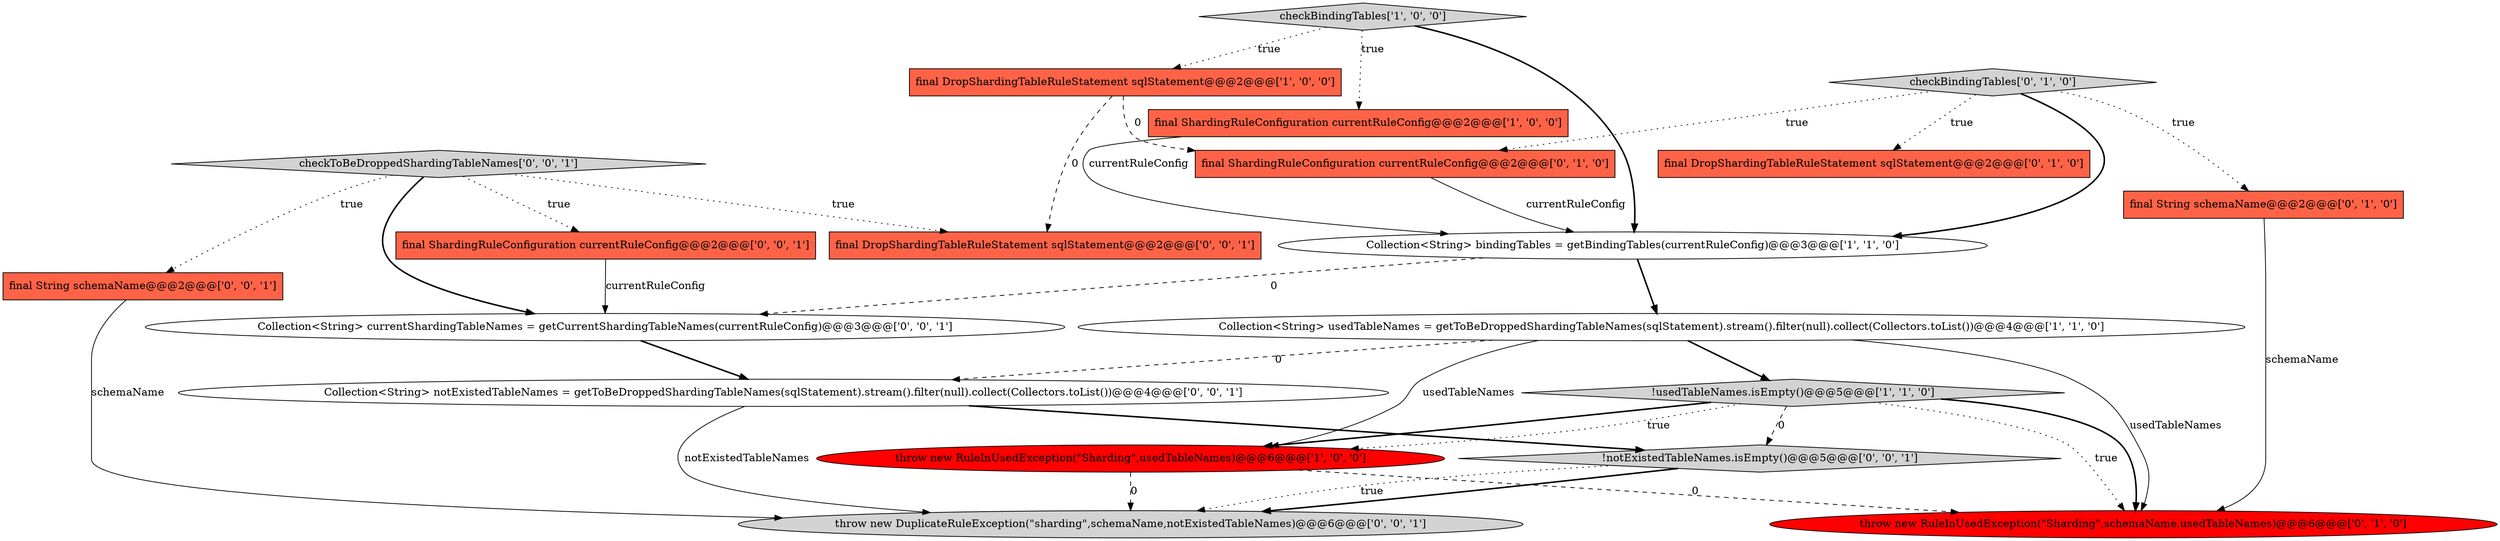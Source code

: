 digraph {
6 [style = filled, label = "Collection<String> bindingTables = getBindingTables(currentRuleConfig)@@@3@@@['1', '1', '0']", fillcolor = white, shape = ellipse image = "AAA0AAABBB1BBB"];
12 [style = filled, label = "Collection<String> notExistedTableNames = getToBeDroppedShardingTableNames(sqlStatement).stream().filter(null).collect(Collectors.toList())@@@4@@@['0', '0', '1']", fillcolor = white, shape = ellipse image = "AAA0AAABBB3BBB"];
15 [style = filled, label = "final ShardingRuleConfiguration currentRuleConfig@@@2@@@['0', '0', '1']", fillcolor = tomato, shape = box image = "AAA0AAABBB3BBB"];
11 [style = filled, label = "checkBindingTables['0', '1', '0']", fillcolor = lightgray, shape = diamond image = "AAA0AAABBB2BBB"];
14 [style = filled, label = "final String schemaName@@@2@@@['0', '0', '1']", fillcolor = tomato, shape = box image = "AAA0AAABBB3BBB"];
0 [style = filled, label = "!usedTableNames.isEmpty()@@@5@@@['1', '1', '0']", fillcolor = lightgray, shape = diamond image = "AAA0AAABBB1BBB"];
13 [style = filled, label = "throw new DuplicateRuleException(\"sharding\",schemaName,notExistedTableNames)@@@6@@@['0', '0', '1']", fillcolor = lightgray, shape = ellipse image = "AAA0AAABBB3BBB"];
17 [style = filled, label = "Collection<String> currentShardingTableNames = getCurrentShardingTableNames(currentRuleConfig)@@@3@@@['0', '0', '1']", fillcolor = white, shape = ellipse image = "AAA0AAABBB3BBB"];
4 [style = filled, label = "throw new RuleInUsedException(\"Sharding\",usedTableNames)@@@6@@@['1', '0', '0']", fillcolor = red, shape = ellipse image = "AAA1AAABBB1BBB"];
5 [style = filled, label = "Collection<String> usedTableNames = getToBeDroppedShardingTableNames(sqlStatement).stream().filter(null).collect(Collectors.toList())@@@4@@@['1', '1', '0']", fillcolor = white, shape = ellipse image = "AAA0AAABBB1BBB"];
19 [style = filled, label = "!notExistedTableNames.isEmpty()@@@5@@@['0', '0', '1']", fillcolor = lightgray, shape = diamond image = "AAA0AAABBB3BBB"];
7 [style = filled, label = "final String schemaName@@@2@@@['0', '1', '0']", fillcolor = tomato, shape = box image = "AAA0AAABBB2BBB"];
8 [style = filled, label = "final DropShardingTableRuleStatement sqlStatement@@@2@@@['0', '1', '0']", fillcolor = tomato, shape = box image = "AAA0AAABBB2BBB"];
9 [style = filled, label = "final ShardingRuleConfiguration currentRuleConfig@@@2@@@['0', '1', '0']", fillcolor = tomato, shape = box image = "AAA1AAABBB2BBB"];
16 [style = filled, label = "final DropShardingTableRuleStatement sqlStatement@@@2@@@['0', '0', '1']", fillcolor = tomato, shape = box image = "AAA0AAABBB3BBB"];
1 [style = filled, label = "final ShardingRuleConfiguration currentRuleConfig@@@2@@@['1', '0', '0']", fillcolor = tomato, shape = box image = "AAA0AAABBB1BBB"];
10 [style = filled, label = "throw new RuleInUsedException(\"Sharding\",schemaName,usedTableNames)@@@6@@@['0', '1', '0']", fillcolor = red, shape = ellipse image = "AAA1AAABBB2BBB"];
18 [style = filled, label = "checkToBeDroppedShardingTableNames['0', '0', '1']", fillcolor = lightgray, shape = diamond image = "AAA0AAABBB3BBB"];
3 [style = filled, label = "checkBindingTables['1', '0', '0']", fillcolor = lightgray, shape = diamond image = "AAA0AAABBB1BBB"];
2 [style = filled, label = "final DropShardingTableRuleStatement sqlStatement@@@2@@@['1', '0', '0']", fillcolor = tomato, shape = box image = "AAA1AAABBB1BBB"];
11->7 [style = dotted, label="true"];
5->12 [style = dashed, label="0"];
0->10 [style = dotted, label="true"];
9->6 [style = solid, label="currentRuleConfig"];
18->16 [style = dotted, label="true"];
0->19 [style = dashed, label="0"];
11->6 [style = bold, label=""];
0->4 [style = dotted, label="true"];
14->13 [style = solid, label="schemaName"];
18->15 [style = dotted, label="true"];
18->17 [style = bold, label=""];
3->6 [style = bold, label=""];
11->9 [style = dotted, label="true"];
6->17 [style = dashed, label="0"];
19->13 [style = dotted, label="true"];
18->14 [style = dotted, label="true"];
1->6 [style = solid, label="currentRuleConfig"];
7->10 [style = solid, label="schemaName"];
5->4 [style = solid, label="usedTableNames"];
6->5 [style = bold, label=""];
0->10 [style = bold, label=""];
17->12 [style = bold, label=""];
19->13 [style = bold, label=""];
5->0 [style = bold, label=""];
0->4 [style = bold, label=""];
2->9 [style = dashed, label="0"];
5->10 [style = solid, label="usedTableNames"];
2->16 [style = dashed, label="0"];
12->13 [style = solid, label="notExistedTableNames"];
11->8 [style = dotted, label="true"];
15->17 [style = solid, label="currentRuleConfig"];
12->19 [style = bold, label=""];
4->10 [style = dashed, label="0"];
4->13 [style = dashed, label="0"];
3->1 [style = dotted, label="true"];
3->2 [style = dotted, label="true"];
}
